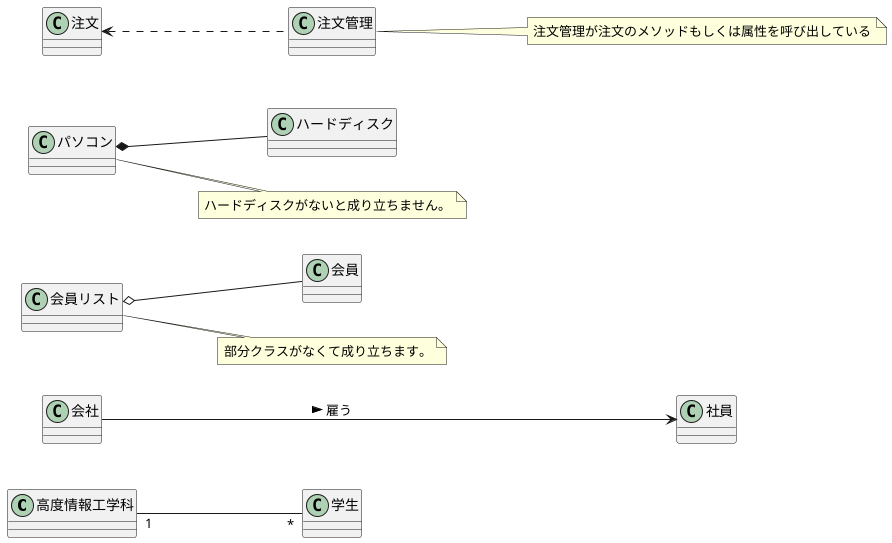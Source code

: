 @startuml

left to right direction

高度情報工学科 "1" -- "*" 学生
会社 ---> 社員: 雇う >

会員リスト o-- 会員
note right of 会員リスト
  部分クラスがなくて成り立ちます。
end note

パソコン *-- ハードディスク
note right of パソコン
  ハードディスクがないと成り立ちません。
end note

注文 <.. 注文管理
note right of 注文管理
  注文管理が注文のメソッドもしくは属性を呼び出している
end note

@enduml